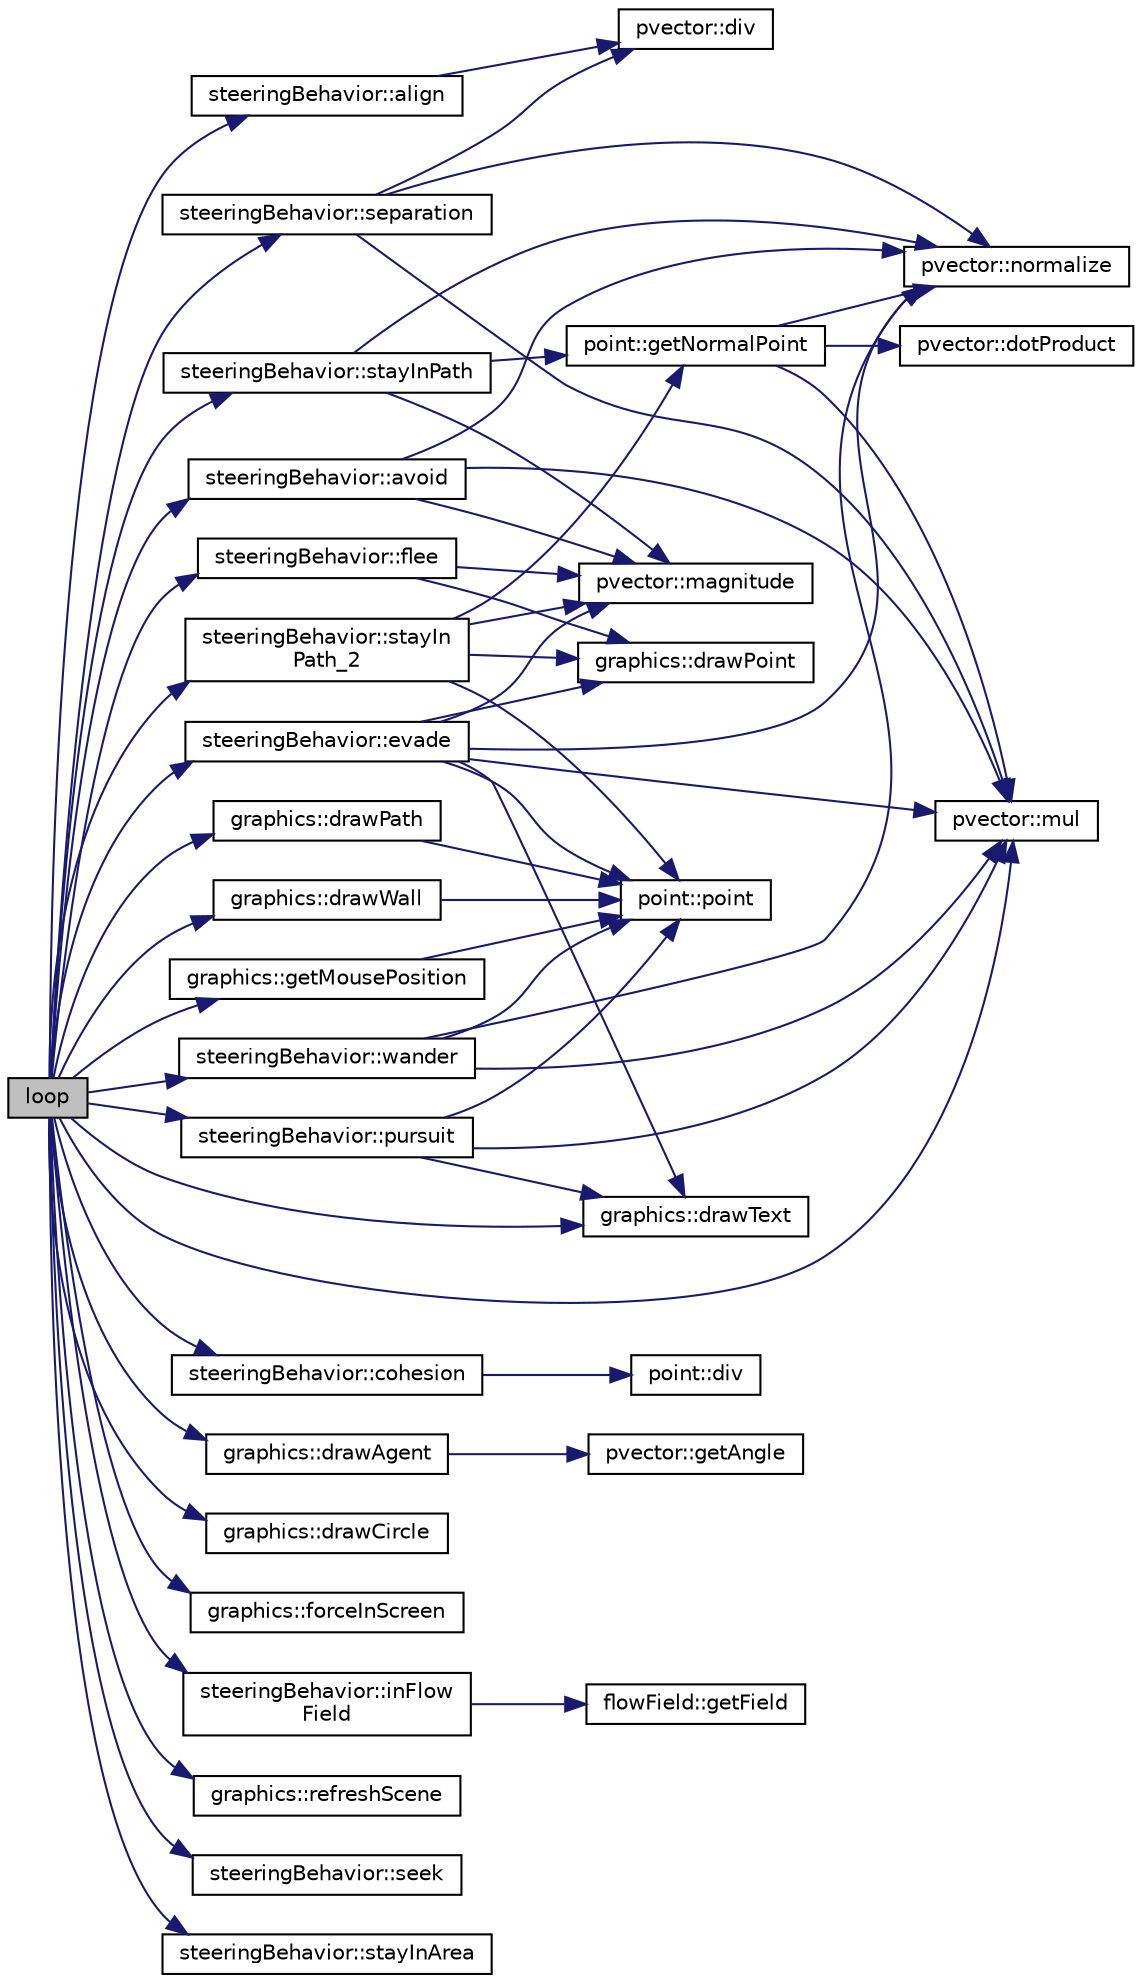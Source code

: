 digraph "loop"
{
 // LATEX_PDF_SIZE
  edge [fontname="Helvetica",fontsize="10",labelfontname="Helvetica",labelfontsize="10"];
  node [fontname="Helvetica",fontsize="10",shape=record];
  rankdir="LR";
  Node1 [label="loop",height=0.2,width=0.4,color="black", fillcolor="grey75", style="filled", fontcolor="black",tooltip=" "];
  Node1 -> Node2 [color="midnightblue",fontsize="10",style="solid",fontname="Helvetica"];
  Node2 [label="steeringBehavior::align",height=0.2,width=0.4,color="black", fillcolor="white", style="filled",URL="$classsteeringBehavior.html#a57935ca0ec33518a25986dfdcb0c7624",tooltip=" "];
  Node2 -> Node3 [color="midnightblue",fontsize="10",style="solid",fontname="Helvetica"];
  Node3 [label="pvector::div",height=0.2,width=0.4,color="black", fillcolor="white", style="filled",URL="$classpvector.html#ac413b2a3bf92643cee445025b5bfe63d",tooltip=" "];
  Node1 -> Node4 [color="midnightblue",fontsize="10",style="solid",fontname="Helvetica"];
  Node4 [label="steeringBehavior::avoid",height=0.2,width=0.4,color="black", fillcolor="white", style="filled",URL="$classsteeringBehavior.html#a188b7ead8dc71ca3fb7e5a4c2bee43bb",tooltip=" "];
  Node4 -> Node5 [color="midnightblue",fontsize="10",style="solid",fontname="Helvetica"];
  Node5 [label="pvector::magnitude",height=0.2,width=0.4,color="black", fillcolor="white", style="filled",URL="$classpvector.html#a5f37b25b5951e2f73111b19d12f7b1b6",tooltip=" "];
  Node4 -> Node6 [color="midnightblue",fontsize="10",style="solid",fontname="Helvetica"];
  Node6 [label="pvector::mul",height=0.2,width=0.4,color="black", fillcolor="white", style="filled",URL="$classpvector.html#a854d32735bc5e00e0af8a6ad713c632d",tooltip=" "];
  Node4 -> Node7 [color="midnightblue",fontsize="10",style="solid",fontname="Helvetica"];
  Node7 [label="pvector::normalize",height=0.2,width=0.4,color="black", fillcolor="white", style="filled",URL="$classpvector.html#aef3a054016c8b0ddab24203c800dadbf",tooltip=" "];
  Node1 -> Node8 [color="midnightblue",fontsize="10",style="solid",fontname="Helvetica"];
  Node8 [label="steeringBehavior::cohesion",height=0.2,width=0.4,color="black", fillcolor="white", style="filled",URL="$classsteeringBehavior.html#af2b51935470d2b239127ae9d627c08ee",tooltip=" "];
  Node8 -> Node9 [color="midnightblue",fontsize="10",style="solid",fontname="Helvetica"];
  Node9 [label="point::div",height=0.2,width=0.4,color="black", fillcolor="white", style="filled",URL="$classpoint.html#a76372ea6d8ec1b35361d0cebb1637c08",tooltip=" "];
  Node1 -> Node10 [color="midnightblue",fontsize="10",style="solid",fontname="Helvetica"];
  Node10 [label="graphics::drawAgent",height=0.2,width=0.4,color="black", fillcolor="white", style="filled",URL="$classgraphics.html#ac6bbdf46598002844a7567ef185f0e86",tooltip=" "];
  Node10 -> Node11 [color="midnightblue",fontsize="10",style="solid",fontname="Helvetica"];
  Node11 [label="pvector::getAngle",height=0.2,width=0.4,color="black", fillcolor="white", style="filled",URL="$classpvector.html#a6f8b52b6ca01efe2f39ea3ae4a8b7f53",tooltip=" "];
  Node1 -> Node12 [color="midnightblue",fontsize="10",style="solid",fontname="Helvetica"];
  Node12 [label="graphics::drawCircle",height=0.2,width=0.4,color="black", fillcolor="white", style="filled",URL="$classgraphics.html#af31f0aa0dab7732776e30e7e03782b7b",tooltip=" "];
  Node1 -> Node13 [color="midnightblue",fontsize="10",style="solid",fontname="Helvetica"];
  Node13 [label="graphics::drawPath",height=0.2,width=0.4,color="black", fillcolor="white", style="filled",URL="$classgraphics.html#a69898ceacc5d08eef5fad209ba0bb61e",tooltip=" "];
  Node13 -> Node14 [color="midnightblue",fontsize="10",style="solid",fontname="Helvetica"];
  Node14 [label="point::point",height=0.2,width=0.4,color="black", fillcolor="white", style="filled",URL="$classpoint.html#a5fe21d4a4539320bf0f5caf1218d31c8",tooltip=" "];
  Node1 -> Node15 [color="midnightblue",fontsize="10",style="solid",fontname="Helvetica"];
  Node15 [label="graphics::drawText",height=0.2,width=0.4,color="black", fillcolor="white", style="filled",URL="$classgraphics.html#a34599f66b4bd7a5fc35a563e6defc2ac",tooltip=" "];
  Node1 -> Node16 [color="midnightblue",fontsize="10",style="solid",fontname="Helvetica"];
  Node16 [label="graphics::drawWall",height=0.2,width=0.4,color="black", fillcolor="white", style="filled",URL="$classgraphics.html#a9f1edccb4754e07580b39fb629b25e2e",tooltip=" "];
  Node16 -> Node14 [color="midnightblue",fontsize="10",style="solid",fontname="Helvetica"];
  Node1 -> Node17 [color="midnightblue",fontsize="10",style="solid",fontname="Helvetica"];
  Node17 [label="steeringBehavior::evade",height=0.2,width=0.4,color="black", fillcolor="white", style="filled",URL="$classsteeringBehavior.html#aa9f929838f83cdc97593908ca4a79c0a",tooltip=" "];
  Node17 -> Node18 [color="midnightblue",fontsize="10",style="solid",fontname="Helvetica"];
  Node18 [label="graphics::drawPoint",height=0.2,width=0.4,color="black", fillcolor="white", style="filled",URL="$classgraphics.html#a6fbe2e1ffbcf2d5062644a195dcd52cc",tooltip=" "];
  Node17 -> Node15 [color="midnightblue",fontsize="10",style="solid",fontname="Helvetica"];
  Node17 -> Node5 [color="midnightblue",fontsize="10",style="solid",fontname="Helvetica"];
  Node17 -> Node6 [color="midnightblue",fontsize="10",style="solid",fontname="Helvetica"];
  Node17 -> Node7 [color="midnightblue",fontsize="10",style="solid",fontname="Helvetica"];
  Node17 -> Node14 [color="midnightblue",fontsize="10",style="solid",fontname="Helvetica"];
  Node1 -> Node19 [color="midnightblue",fontsize="10",style="solid",fontname="Helvetica"];
  Node19 [label="steeringBehavior::flee",height=0.2,width=0.4,color="black", fillcolor="white", style="filled",URL="$classsteeringBehavior.html#a8e5abd82b87af8a220088e423ca44638",tooltip=" "];
  Node19 -> Node18 [color="midnightblue",fontsize="10",style="solid",fontname="Helvetica"];
  Node19 -> Node5 [color="midnightblue",fontsize="10",style="solid",fontname="Helvetica"];
  Node1 -> Node20 [color="midnightblue",fontsize="10",style="solid",fontname="Helvetica"];
  Node20 [label="graphics::forceInScreen",height=0.2,width=0.4,color="black", fillcolor="white", style="filled",URL="$classgraphics.html#a09c85355ecc2d9450605e8ca7e702355",tooltip=" "];
  Node1 -> Node21 [color="midnightblue",fontsize="10",style="solid",fontname="Helvetica"];
  Node21 [label="graphics::getMousePosition",height=0.2,width=0.4,color="black", fillcolor="white", style="filled",URL="$classgraphics.html#a39f41944aa96d4bcecc0a63714de5e0b",tooltip=" "];
  Node21 -> Node14 [color="midnightblue",fontsize="10",style="solid",fontname="Helvetica"];
  Node1 -> Node22 [color="midnightblue",fontsize="10",style="solid",fontname="Helvetica"];
  Node22 [label="steeringBehavior::inFlow\lField",height=0.2,width=0.4,color="black", fillcolor="white", style="filled",URL="$classsteeringBehavior.html#a5f0398da50101a1ae681d4cbbf1b303b",tooltip=" "];
  Node22 -> Node23 [color="midnightblue",fontsize="10",style="solid",fontname="Helvetica"];
  Node23 [label="flowField::getField",height=0.2,width=0.4,color="black", fillcolor="white", style="filled",URL="$classflowField.html#a6895ed51694ca97522cbfb4756300673",tooltip=" "];
  Node1 -> Node6 [color="midnightblue",fontsize="10",style="solid",fontname="Helvetica"];
  Node1 -> Node24 [color="midnightblue",fontsize="10",style="solid",fontname="Helvetica"];
  Node24 [label="steeringBehavior::pursuit",height=0.2,width=0.4,color="black", fillcolor="white", style="filled",URL="$classsteeringBehavior.html#a6c421c4ae9b1c2e5ebc0339e829588cf",tooltip=" "];
  Node24 -> Node15 [color="midnightblue",fontsize="10",style="solid",fontname="Helvetica"];
  Node24 -> Node6 [color="midnightblue",fontsize="10",style="solid",fontname="Helvetica"];
  Node24 -> Node14 [color="midnightblue",fontsize="10",style="solid",fontname="Helvetica"];
  Node1 -> Node25 [color="midnightblue",fontsize="10",style="solid",fontname="Helvetica"];
  Node25 [label="graphics::refreshScene",height=0.2,width=0.4,color="black", fillcolor="white", style="filled",URL="$classgraphics.html#ac81b806da02e71750a0ca08be50e0416",tooltip=" "];
  Node1 -> Node26 [color="midnightblue",fontsize="10",style="solid",fontname="Helvetica"];
  Node26 [label="steeringBehavior::seek",height=0.2,width=0.4,color="black", fillcolor="white", style="filled",URL="$classsteeringBehavior.html#a7b7b558cf6a0a7671cca9c3689f8d793",tooltip=" "];
  Node1 -> Node27 [color="midnightblue",fontsize="10",style="solid",fontname="Helvetica"];
  Node27 [label="steeringBehavior::separation",height=0.2,width=0.4,color="black", fillcolor="white", style="filled",URL="$classsteeringBehavior.html#ace5481d1ad4ab7b61a54e3f52ca371e0",tooltip=" "];
  Node27 -> Node3 [color="midnightblue",fontsize="10",style="solid",fontname="Helvetica"];
  Node27 -> Node6 [color="midnightblue",fontsize="10",style="solid",fontname="Helvetica"];
  Node27 -> Node7 [color="midnightblue",fontsize="10",style="solid",fontname="Helvetica"];
  Node1 -> Node28 [color="midnightblue",fontsize="10",style="solid",fontname="Helvetica"];
  Node28 [label="steeringBehavior::stayInArea",height=0.2,width=0.4,color="black", fillcolor="white", style="filled",URL="$classsteeringBehavior.html#a1151e857746fc5743f7c4b381f641442",tooltip=" "];
  Node1 -> Node29 [color="midnightblue",fontsize="10",style="solid",fontname="Helvetica"];
  Node29 [label="steeringBehavior::stayInPath",height=0.2,width=0.4,color="black", fillcolor="white", style="filled",URL="$classsteeringBehavior.html#ab4c6053d54c8bb050ef746e87c70c85e",tooltip=" "];
  Node29 -> Node30 [color="midnightblue",fontsize="10",style="solid",fontname="Helvetica"];
  Node30 [label="point::getNormalPoint",height=0.2,width=0.4,color="black", fillcolor="white", style="filled",URL="$classpoint.html#ae38055ada99f712d345d7a8afefc17fa",tooltip=" "];
  Node30 -> Node31 [color="midnightblue",fontsize="10",style="solid",fontname="Helvetica"];
  Node31 [label="pvector::dotProduct",height=0.2,width=0.4,color="black", fillcolor="white", style="filled",URL="$classpvector.html#a9e8d3ab7d2e792ec19e3a8f4d69dce30",tooltip=" "];
  Node30 -> Node6 [color="midnightblue",fontsize="10",style="solid",fontname="Helvetica"];
  Node30 -> Node7 [color="midnightblue",fontsize="10",style="solid",fontname="Helvetica"];
  Node29 -> Node5 [color="midnightblue",fontsize="10",style="solid",fontname="Helvetica"];
  Node29 -> Node7 [color="midnightblue",fontsize="10",style="solid",fontname="Helvetica"];
  Node1 -> Node32 [color="midnightblue",fontsize="10",style="solid",fontname="Helvetica"];
  Node32 [label="steeringBehavior::stayIn\lPath_2",height=0.2,width=0.4,color="black", fillcolor="white", style="filled",URL="$classsteeringBehavior.html#aa5400b2b900ba15947e1ca74cce91d9d",tooltip=" "];
  Node32 -> Node18 [color="midnightblue",fontsize="10",style="solid",fontname="Helvetica"];
  Node32 -> Node30 [color="midnightblue",fontsize="10",style="solid",fontname="Helvetica"];
  Node32 -> Node5 [color="midnightblue",fontsize="10",style="solid",fontname="Helvetica"];
  Node32 -> Node14 [color="midnightblue",fontsize="10",style="solid",fontname="Helvetica"];
  Node1 -> Node33 [color="midnightblue",fontsize="10",style="solid",fontname="Helvetica"];
  Node33 [label="steeringBehavior::wander",height=0.2,width=0.4,color="black", fillcolor="white", style="filled",URL="$classsteeringBehavior.html#a5818d13d98f708d2f92bdfd615154e2c",tooltip=" "];
  Node33 -> Node6 [color="midnightblue",fontsize="10",style="solid",fontname="Helvetica"];
  Node33 -> Node7 [color="midnightblue",fontsize="10",style="solid",fontname="Helvetica"];
  Node33 -> Node14 [color="midnightblue",fontsize="10",style="solid",fontname="Helvetica"];
}
